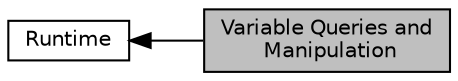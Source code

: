 digraph "Variable Queries and Manipulation"
{
  edge [fontname="Helvetica",fontsize="10",labelfontname="Helvetica",labelfontsize="10"];
  node [fontname="Helvetica",fontsize="10",shape=record];
  rankdir=LR;
  Node1 [label="Runtime",height=0.2,width=0.4,color="black", fillcolor="white", style="filled",URL="$group__runtime.html",tooltip="API for the runtime; defined in gear_runtime.h. "];
  Node0 [label="Variable Queries and\l Manipulation",height=0.2,width=0.4,color="black", fillcolor="grey75", style="filled", fontcolor="black"];
  Node1->Node0 [shape=plaintext, dir="back", style="solid"];
}

